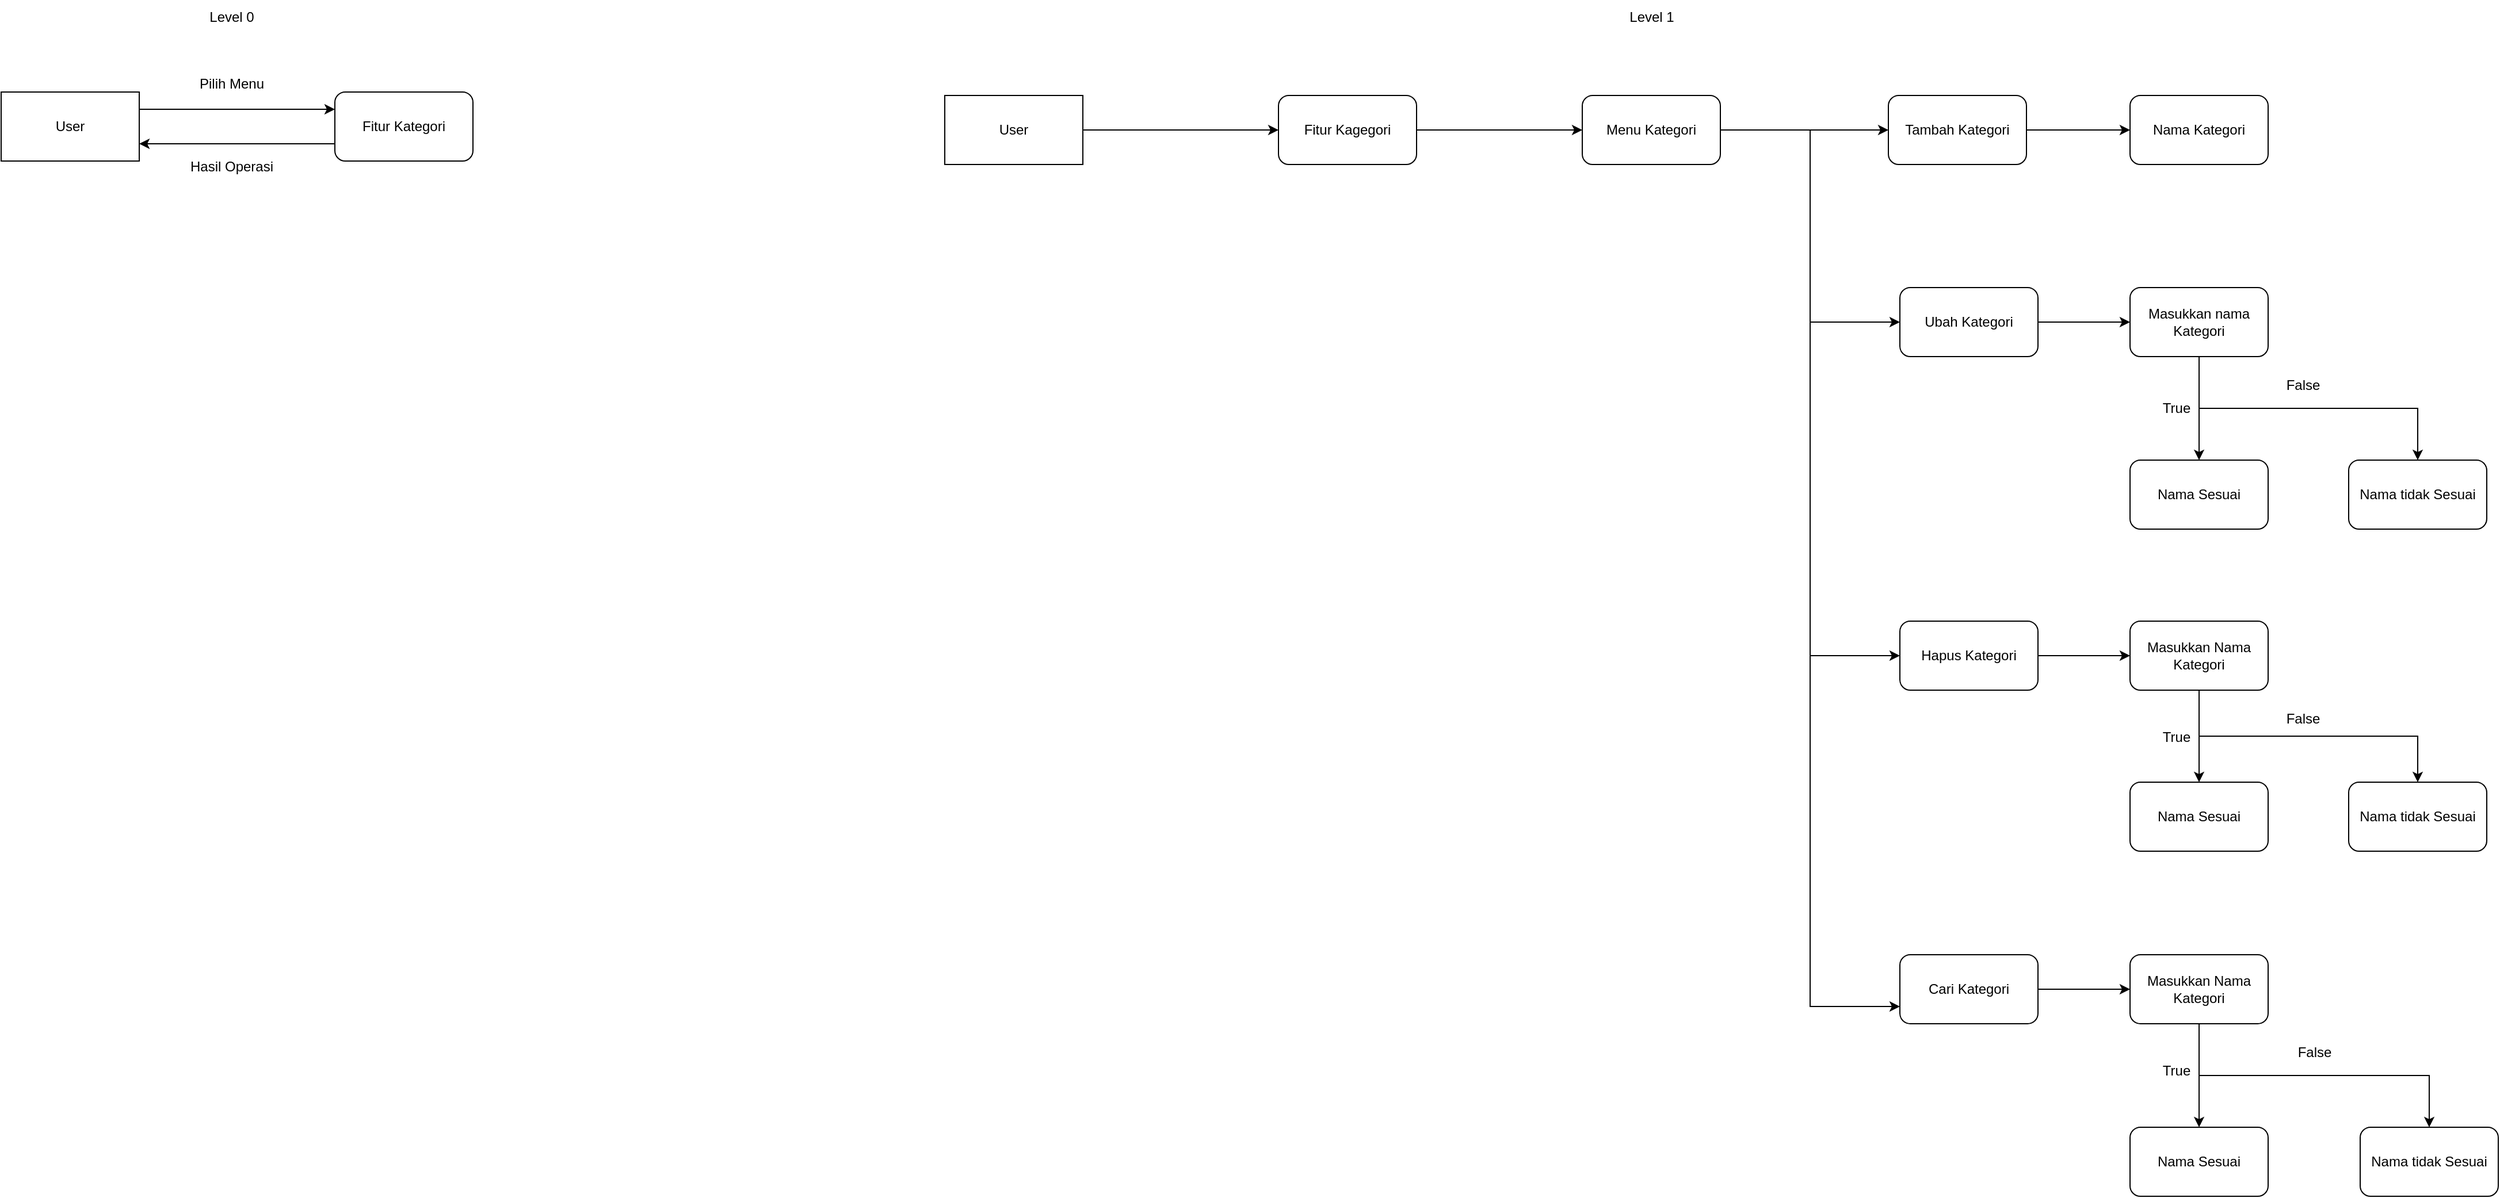 <mxfile version="24.7.17" pages="2">
  <diagram id="xnG5i2iVCZmVdskGmkRU" name="Halaman-1">
    <mxGraphModel dx="3000" dy="1591" grid="1" gridSize="10" guides="1" tooltips="1" connect="1" arrows="1" fold="1" page="1" pageScale="1" pageWidth="827" pageHeight="1169" math="0" shadow="0">
      <root>
        <mxCell id="0" />
        <mxCell id="1" parent="0" />
        <mxCell id="QyO6l9I_pkMzvWu4JdCu-4" style="edgeStyle=orthogonalEdgeStyle;rounded=0;orthogonalLoop=1;jettySize=auto;html=1;exitX=1;exitY=0.25;exitDx=0;exitDy=0;entryX=0;entryY=0.25;entryDx=0;entryDy=0;" parent="1" source="QyO6l9I_pkMzvWu4JdCu-1" target="QyO6l9I_pkMzvWu4JdCu-2" edge="1">
          <mxGeometry relative="1" as="geometry" />
        </mxCell>
        <mxCell id="QyO6l9I_pkMzvWu4JdCu-1" value="User" style="rounded=0;whiteSpace=wrap;html=1;" parent="1" vertex="1">
          <mxGeometry x="40" y="80" width="120" height="60" as="geometry" />
        </mxCell>
        <mxCell id="QyO6l9I_pkMzvWu4JdCu-5" style="edgeStyle=orthogonalEdgeStyle;rounded=0;orthogonalLoop=1;jettySize=auto;html=1;exitX=0;exitY=0.75;exitDx=0;exitDy=0;entryX=1;entryY=0.75;entryDx=0;entryDy=0;" parent="1" source="QyO6l9I_pkMzvWu4JdCu-2" target="QyO6l9I_pkMzvWu4JdCu-1" edge="1">
          <mxGeometry relative="1" as="geometry" />
        </mxCell>
        <mxCell id="QyO6l9I_pkMzvWu4JdCu-2" value="Fitur Kategori" style="rounded=1;whiteSpace=wrap;html=1;" parent="1" vertex="1">
          <mxGeometry x="330" y="80" width="120" height="60" as="geometry" />
        </mxCell>
        <mxCell id="QyO6l9I_pkMzvWu4JdCu-6" value="Pilih Menu" style="text;html=1;align=center;verticalAlign=middle;resizable=0;points=[];autosize=1;strokeColor=none;fillColor=none;" parent="1" vertex="1">
          <mxGeometry x="200" y="58" width="80" height="30" as="geometry" />
        </mxCell>
        <mxCell id="QyO6l9I_pkMzvWu4JdCu-7" value="Hasil Operasi" style="text;html=1;align=center;verticalAlign=middle;resizable=0;points=[];autosize=1;strokeColor=none;fillColor=none;" parent="1" vertex="1">
          <mxGeometry x="190" y="130" width="100" height="30" as="geometry" />
        </mxCell>
        <mxCell id="QyO6l9I_pkMzvWu4JdCu-8" value="Level 0" style="text;html=1;align=center;verticalAlign=middle;resizable=0;points=[];autosize=1;strokeColor=none;fillColor=none;" parent="1" vertex="1">
          <mxGeometry x="210" width="60" height="30" as="geometry" />
        </mxCell>
        <mxCell id="QyO6l9I_pkMzvWu4JdCu-10" value="Level 1" style="text;html=1;align=center;verticalAlign=middle;resizable=0;points=[];autosize=1;strokeColor=none;fillColor=none;" parent="1" vertex="1">
          <mxGeometry x="1444" width="60" height="30" as="geometry" />
        </mxCell>
        <mxCell id="QyO6l9I_pkMzvWu4JdCu-13" style="edgeStyle=orthogonalEdgeStyle;rounded=0;orthogonalLoop=1;jettySize=auto;html=1;entryX=0;entryY=0.5;entryDx=0;entryDy=0;" parent="1" source="QyO6l9I_pkMzvWu4JdCu-11" target="QyO6l9I_pkMzvWu4JdCu-12" edge="1">
          <mxGeometry relative="1" as="geometry" />
        </mxCell>
        <mxCell id="QyO6l9I_pkMzvWu4JdCu-11" value="User" style="rounded=0;whiteSpace=wrap;html=1;" parent="1" vertex="1">
          <mxGeometry x="860" y="83" width="120" height="60" as="geometry" />
        </mxCell>
        <mxCell id="a7UAYyi7oK2W15wxilVy-6" style="edgeStyle=orthogonalEdgeStyle;rounded=0;orthogonalLoop=1;jettySize=auto;html=1;entryX=0;entryY=0.5;entryDx=0;entryDy=0;" parent="1" source="QyO6l9I_pkMzvWu4JdCu-12" target="a7UAYyi7oK2W15wxilVy-2" edge="1">
          <mxGeometry relative="1" as="geometry" />
        </mxCell>
        <mxCell id="QyO6l9I_pkMzvWu4JdCu-12" value="Fitur Kagegori" style="rounded=1;whiteSpace=wrap;html=1;" parent="1" vertex="1">
          <mxGeometry x="1150" y="83" width="120" height="60" as="geometry" />
        </mxCell>
        <mxCell id="EtVTQAS7JojA4WmKUe1Q-6" style="edgeStyle=orthogonalEdgeStyle;rounded=0;orthogonalLoop=1;jettySize=auto;html=1;entryX=0;entryY=0.5;entryDx=0;entryDy=0;" edge="1" parent="1" source="a7UAYyi7oK2W15wxilVy-2" target="EtVTQAS7JojA4WmKUe1Q-3">
          <mxGeometry relative="1" as="geometry" />
        </mxCell>
        <mxCell id="EtVTQAS7JojA4WmKUe1Q-10" style="edgeStyle=orthogonalEdgeStyle;rounded=0;orthogonalLoop=1;jettySize=auto;html=1;entryX=0;entryY=0.5;entryDx=0;entryDy=0;" edge="1" parent="1" source="a7UAYyi7oK2W15wxilVy-2" target="EtVTQAS7JojA4WmKUe1Q-9">
          <mxGeometry relative="1" as="geometry" />
        </mxCell>
        <mxCell id="EtVTQAS7JojA4WmKUe1Q-12" style="edgeStyle=orthogonalEdgeStyle;rounded=0;orthogonalLoop=1;jettySize=auto;html=1;entryX=0;entryY=0.75;entryDx=0;entryDy=0;" edge="1" parent="1" source="a7UAYyi7oK2W15wxilVy-2" target="EtVTQAS7JojA4WmKUe1Q-11">
          <mxGeometry relative="1" as="geometry" />
        </mxCell>
        <mxCell id="EtVTQAS7JojA4WmKUe1Q-16" style="edgeStyle=orthogonalEdgeStyle;rounded=0;orthogonalLoop=1;jettySize=auto;html=1;entryX=0;entryY=0.5;entryDx=0;entryDy=0;" edge="1" parent="1" source="a7UAYyi7oK2W15wxilVy-2" target="EtVTQAS7JojA4WmKUe1Q-7">
          <mxGeometry relative="1" as="geometry" />
        </mxCell>
        <mxCell id="a7UAYyi7oK2W15wxilVy-2" value="Menu Kategori" style="rounded=1;whiteSpace=wrap;html=1;" parent="1" vertex="1">
          <mxGeometry x="1414" y="83" width="120" height="60" as="geometry" />
        </mxCell>
        <mxCell id="EtVTQAS7JojA4WmKUe1Q-15" style="edgeStyle=orthogonalEdgeStyle;rounded=0;orthogonalLoop=1;jettySize=auto;html=1;entryX=0;entryY=0.5;entryDx=0;entryDy=0;" edge="1" parent="1" source="EtVTQAS7JojA4WmKUe1Q-3" target="EtVTQAS7JojA4WmKUe1Q-14">
          <mxGeometry relative="1" as="geometry" />
        </mxCell>
        <mxCell id="EtVTQAS7JojA4WmKUe1Q-3" value="Tambah Kategori" style="rounded=1;whiteSpace=wrap;html=1;" vertex="1" parent="1">
          <mxGeometry x="1680" y="83" width="120" height="60" as="geometry" />
        </mxCell>
        <mxCell id="EtVTQAS7JojA4WmKUe1Q-19" style="edgeStyle=orthogonalEdgeStyle;rounded=0;orthogonalLoop=1;jettySize=auto;html=1;entryX=0;entryY=0.5;entryDx=0;entryDy=0;" edge="1" parent="1" source="EtVTQAS7JojA4WmKUe1Q-7" target="EtVTQAS7JojA4WmKUe1Q-17">
          <mxGeometry relative="1" as="geometry" />
        </mxCell>
        <mxCell id="EtVTQAS7JojA4WmKUe1Q-7" value="Ubah Kategori" style="rounded=1;whiteSpace=wrap;html=1;" vertex="1" parent="1">
          <mxGeometry x="1690" y="250" width="120" height="60" as="geometry" />
        </mxCell>
        <mxCell id="EtVTQAS7JojA4WmKUe1Q-22" style="edgeStyle=orthogonalEdgeStyle;rounded=0;orthogonalLoop=1;jettySize=auto;html=1;entryX=0;entryY=0.5;entryDx=0;entryDy=0;" edge="1" parent="1" source="EtVTQAS7JojA4WmKUe1Q-9" target="EtVTQAS7JojA4WmKUe1Q-21">
          <mxGeometry relative="1" as="geometry" />
        </mxCell>
        <mxCell id="EtVTQAS7JojA4WmKUe1Q-9" value="Hapus Kategori" style="rounded=1;whiteSpace=wrap;html=1;" vertex="1" parent="1">
          <mxGeometry x="1690" y="540" width="120" height="60" as="geometry" />
        </mxCell>
        <mxCell id="EtVTQAS7JojA4WmKUe1Q-24" style="edgeStyle=orthogonalEdgeStyle;rounded=0;orthogonalLoop=1;jettySize=auto;html=1;exitX=1;exitY=0.5;exitDx=0;exitDy=0;" edge="1" parent="1" source="EtVTQAS7JojA4WmKUe1Q-11" target="EtVTQAS7JojA4WmKUe1Q-23">
          <mxGeometry relative="1" as="geometry" />
        </mxCell>
        <mxCell id="EtVTQAS7JojA4WmKUe1Q-11" value="Cari Kategori" style="rounded=1;whiteSpace=wrap;html=1;" vertex="1" parent="1">
          <mxGeometry x="1690" y="830" width="120" height="60" as="geometry" />
        </mxCell>
        <mxCell id="EtVTQAS7JojA4WmKUe1Q-14" value="Nama Kategori" style="rounded=1;whiteSpace=wrap;html=1;" vertex="1" parent="1">
          <mxGeometry x="1890" y="83" width="120" height="60" as="geometry" />
        </mxCell>
        <mxCell id="EtVTQAS7JojA4WmKUe1Q-29" style="edgeStyle=orthogonalEdgeStyle;rounded=0;orthogonalLoop=1;jettySize=auto;html=1;entryX=0.5;entryY=0;entryDx=0;entryDy=0;" edge="1" parent="1" source="EtVTQAS7JojA4WmKUe1Q-17" target="EtVTQAS7JojA4WmKUe1Q-25">
          <mxGeometry relative="1" as="geometry" />
        </mxCell>
        <mxCell id="EtVTQAS7JojA4WmKUe1Q-33" style="edgeStyle=orthogonalEdgeStyle;rounded=0;orthogonalLoop=1;jettySize=auto;html=1;exitX=0.5;exitY=1;exitDx=0;exitDy=0;entryX=0.5;entryY=0;entryDx=0;entryDy=0;" edge="1" parent="1" source="EtVTQAS7JojA4WmKUe1Q-17" target="EtVTQAS7JojA4WmKUe1Q-28">
          <mxGeometry relative="1" as="geometry" />
        </mxCell>
        <mxCell id="EtVTQAS7JojA4WmKUe1Q-17" value="Masukkan nama Kategori" style="rounded=1;whiteSpace=wrap;html=1;" vertex="1" parent="1">
          <mxGeometry x="1890" y="250" width="120" height="60" as="geometry" />
        </mxCell>
        <mxCell id="EtVTQAS7JojA4WmKUe1Q-38" style="edgeStyle=orthogonalEdgeStyle;rounded=0;orthogonalLoop=1;jettySize=auto;html=1;entryX=0.5;entryY=0;entryDx=0;entryDy=0;" edge="1" parent="1" source="EtVTQAS7JojA4WmKUe1Q-21" target="EtVTQAS7JojA4WmKUe1Q-36">
          <mxGeometry relative="1" as="geometry" />
        </mxCell>
        <mxCell id="EtVTQAS7JojA4WmKUe1Q-39" style="edgeStyle=orthogonalEdgeStyle;rounded=0;orthogonalLoop=1;jettySize=auto;html=1;exitX=0.5;exitY=1;exitDx=0;exitDy=0;" edge="1" parent="1" source="EtVTQAS7JojA4WmKUe1Q-21" target="EtVTQAS7JojA4WmKUe1Q-37">
          <mxGeometry relative="1" as="geometry" />
        </mxCell>
        <mxCell id="EtVTQAS7JojA4WmKUe1Q-21" value="Masukkan Nama Kategori" style="rounded=1;whiteSpace=wrap;html=1;" vertex="1" parent="1">
          <mxGeometry x="1890" y="540" width="120" height="60" as="geometry" />
        </mxCell>
        <mxCell id="EtVTQAS7JojA4WmKUe1Q-42" style="edgeStyle=orthogonalEdgeStyle;rounded=0;orthogonalLoop=1;jettySize=auto;html=1;entryX=0.5;entryY=0;entryDx=0;entryDy=0;" edge="1" parent="1" source="EtVTQAS7JojA4WmKUe1Q-23" target="EtVTQAS7JojA4WmKUe1Q-40">
          <mxGeometry relative="1" as="geometry" />
        </mxCell>
        <mxCell id="EtVTQAS7JojA4WmKUe1Q-43" style="edgeStyle=orthogonalEdgeStyle;rounded=0;orthogonalLoop=1;jettySize=auto;html=1;exitX=0.5;exitY=1;exitDx=0;exitDy=0;entryX=0.5;entryY=0;entryDx=0;entryDy=0;" edge="1" parent="1" source="EtVTQAS7JojA4WmKUe1Q-23" target="EtVTQAS7JojA4WmKUe1Q-41">
          <mxGeometry relative="1" as="geometry" />
        </mxCell>
        <mxCell id="EtVTQAS7JojA4WmKUe1Q-23" value="Masukkan Nama Kategori" style="rounded=1;whiteSpace=wrap;html=1;" vertex="1" parent="1">
          <mxGeometry x="1890" y="830" width="120" height="60" as="geometry" />
        </mxCell>
        <mxCell id="EtVTQAS7JojA4WmKUe1Q-25" value="Nama Sesuai" style="rounded=1;whiteSpace=wrap;html=1;" vertex="1" parent="1">
          <mxGeometry x="1890" y="400" width="120" height="60" as="geometry" />
        </mxCell>
        <mxCell id="EtVTQAS7JojA4WmKUe1Q-28" value="Nama tidak Sesuai" style="rounded=1;whiteSpace=wrap;html=1;" vertex="1" parent="1">
          <mxGeometry x="2080" y="400" width="120" height="60" as="geometry" />
        </mxCell>
        <mxCell id="EtVTQAS7JojA4WmKUe1Q-34" value="True" style="text;html=1;align=center;verticalAlign=middle;resizable=0;points=[];autosize=1;strokeColor=none;fillColor=none;" vertex="1" parent="1">
          <mxGeometry x="1905" y="340" width="50" height="30" as="geometry" />
        </mxCell>
        <mxCell id="EtVTQAS7JojA4WmKUe1Q-35" value="False" style="text;html=1;align=center;verticalAlign=middle;resizable=0;points=[];autosize=1;strokeColor=none;fillColor=none;" vertex="1" parent="1">
          <mxGeometry x="2015" y="320" width="50" height="30" as="geometry" />
        </mxCell>
        <mxCell id="EtVTQAS7JojA4WmKUe1Q-36" value="Nama Sesuai" style="rounded=1;whiteSpace=wrap;html=1;" vertex="1" parent="1">
          <mxGeometry x="1890" y="680" width="120" height="60" as="geometry" />
        </mxCell>
        <mxCell id="EtVTQAS7JojA4WmKUe1Q-37" value="Nama tidak Sesuai" style="rounded=1;whiteSpace=wrap;html=1;" vertex="1" parent="1">
          <mxGeometry x="2080" y="680" width="120" height="60" as="geometry" />
        </mxCell>
        <mxCell id="EtVTQAS7JojA4WmKUe1Q-40" value="Nama Sesuai" style="rounded=1;whiteSpace=wrap;html=1;" vertex="1" parent="1">
          <mxGeometry x="1890" y="980" width="120" height="60" as="geometry" />
        </mxCell>
        <mxCell id="EtVTQAS7JojA4WmKUe1Q-41" value="Nama tidak Sesuai" style="rounded=1;whiteSpace=wrap;html=1;" vertex="1" parent="1">
          <mxGeometry x="2090" y="980" width="120" height="60" as="geometry" />
        </mxCell>
        <mxCell id="EtVTQAS7JojA4WmKUe1Q-44" value="True" style="text;html=1;align=center;verticalAlign=middle;resizable=0;points=[];autosize=1;strokeColor=none;fillColor=none;" vertex="1" parent="1">
          <mxGeometry x="1905" y="626" width="50" height="30" as="geometry" />
        </mxCell>
        <mxCell id="EtVTQAS7JojA4WmKUe1Q-45" value="False" style="text;html=1;align=center;verticalAlign=middle;resizable=0;points=[];autosize=1;strokeColor=none;fillColor=none;" vertex="1" parent="1">
          <mxGeometry x="2015" y="610" width="50" height="30" as="geometry" />
        </mxCell>
        <mxCell id="EtVTQAS7JojA4WmKUe1Q-46" value="True" style="text;html=1;align=center;verticalAlign=middle;resizable=0;points=[];autosize=1;strokeColor=none;fillColor=none;" vertex="1" parent="1">
          <mxGeometry x="1905" y="916" width="50" height="30" as="geometry" />
        </mxCell>
        <mxCell id="EtVTQAS7JojA4WmKUe1Q-47" value="False" style="text;html=1;align=center;verticalAlign=middle;resizable=0;points=[];autosize=1;strokeColor=none;fillColor=none;" vertex="1" parent="1">
          <mxGeometry x="2025" y="900" width="50" height="30" as="geometry" />
        </mxCell>
      </root>
    </mxGraphModel>
  </diagram>
  <diagram id="Wrrrcd5VVsIqNYdw_qv9" name="Halaman-2">
    <mxGraphModel dx="1050" dy="557" grid="1" gridSize="10" guides="1" tooltips="1" connect="1" arrows="1" fold="1" page="1" pageScale="1" pageWidth="827" pageHeight="1169" math="0" shadow="0">
      <root>
        <mxCell id="0" />
        <mxCell id="1" parent="0" />
      </root>
    </mxGraphModel>
  </diagram>
</mxfile>

